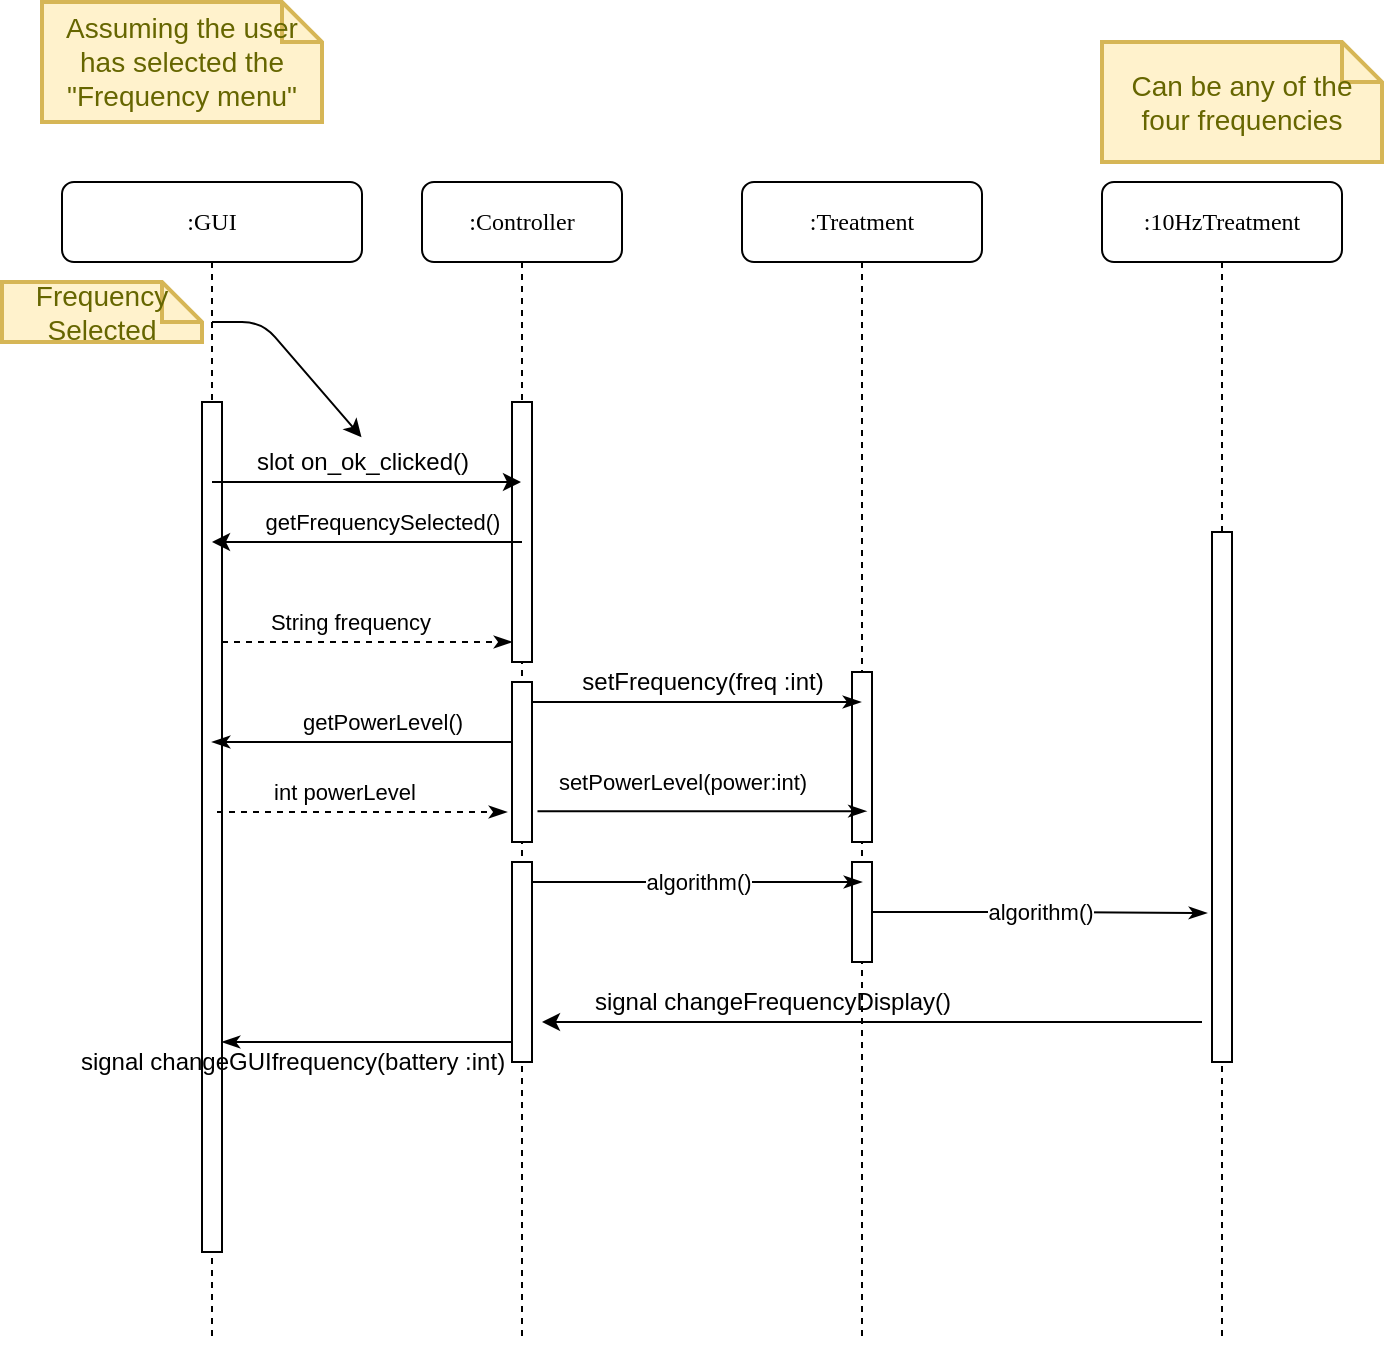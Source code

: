 <mxfile version="14.5.3" type="google"><diagram name="Page-1" id="13e1069c-82ec-6db2-03f1-153e76fe0fe0"><mxGraphModel dx="1185" dy="662" grid="1" gridSize="10" guides="1" tooltips="1" connect="1" arrows="1" fold="1" page="1" pageScale="1" pageWidth="1100" pageHeight="850" background="#ffffff" math="0" shadow="0"><root><mxCell id="0"/><mxCell id="1" parent="0"/><mxCell id="y47bzHe8MJlKIVJxcS2x-17" value=":Controller" style="shape=umlLifeline;perimeter=lifelinePerimeter;whiteSpace=wrap;html=1;container=1;collapsible=0;recursiveResize=0;outlineConnect=0;rounded=1;shadow=0;comic=0;labelBackgroundColor=none;strokeWidth=1;fontFamily=Verdana;fontSize=12;align=center;" parent="1" vertex="1"><mxGeometry x="240" y="110" width="100" height="580" as="geometry"/></mxCell><mxCell id="y47bzHe8MJlKIVJxcS2x-18" value="" style="html=1;points=[];perimeter=orthogonalPerimeter;rounded=0;shadow=0;comic=0;labelBackgroundColor=none;strokeWidth=1;fontFamily=Verdana;fontSize=12;align=center;" parent="y47bzHe8MJlKIVJxcS2x-17" vertex="1"><mxGeometry x="45" y="110" width="10" height="130" as="geometry"/></mxCell><mxCell id="WRyeIznvAVtNhi776p7y-14" value="" style="html=1;points=[];perimeter=orthogonalPerimeter;rounded=0;shadow=0;comic=0;labelBackgroundColor=none;strokeWidth=1;fontFamily=Verdana;fontSize=12;align=center;" parent="y47bzHe8MJlKIVJxcS2x-17" vertex="1"><mxGeometry x="45" y="340" width="10" height="100" as="geometry"/></mxCell><mxCell id="WpoEYc2mfiYysglD36iI-4" value="" style="html=1;points=[];perimeter=orthogonalPerimeter;rounded=0;shadow=0;comic=0;labelBackgroundColor=none;strokeWidth=1;fontFamily=Verdana;fontSize=12;align=center;" vertex="1" parent="y47bzHe8MJlKIVJxcS2x-17"><mxGeometry x="45" y="250" width="10" height="80" as="geometry"/></mxCell><mxCell id="y47bzHe8MJlKIVJxcS2x-19" value=":10HzTreatment" style="shape=umlLifeline;perimeter=lifelinePerimeter;whiteSpace=wrap;html=1;container=1;collapsible=0;recursiveResize=0;outlineConnect=0;rounded=1;shadow=0;comic=0;labelBackgroundColor=none;strokeWidth=1;fontFamily=Verdana;fontSize=12;align=center;" parent="1" vertex="1"><mxGeometry x="580" y="110" width="120" height="580" as="geometry"/></mxCell><mxCell id="y47bzHe8MJlKIVJxcS2x-20" value="" style="html=1;points=[];perimeter=orthogonalPerimeter;rounded=0;shadow=0;comic=0;labelBackgroundColor=none;strokeWidth=1;fontFamily=Verdana;fontSize=12;align=center;" parent="y47bzHe8MJlKIVJxcS2x-19" vertex="1"><mxGeometry x="55" y="175" width="10" height="265" as="geometry"/></mxCell><mxCell id="y47bzHe8MJlKIVJxcS2x-21" value=":Treatment" style="shape=umlLifeline;perimeter=lifelinePerimeter;whiteSpace=wrap;html=1;container=1;collapsible=0;recursiveResize=0;outlineConnect=0;rounded=1;shadow=0;comic=0;labelBackgroundColor=none;strokeWidth=1;fontFamily=Verdana;fontSize=12;align=center;" parent="1" vertex="1"><mxGeometry x="400" y="110" width="120" height="580" as="geometry"/></mxCell><mxCell id="y47bzHe8MJlKIVJxcS2x-22" value="" style="html=1;points=[];perimeter=orthogonalPerimeter;rounded=0;shadow=0;comic=0;labelBackgroundColor=none;strokeWidth=1;fontFamily=Verdana;fontSize=12;align=center;" parent="y47bzHe8MJlKIVJxcS2x-21" vertex="1"><mxGeometry x="55" y="245" width="10" height="85" as="geometry"/></mxCell><mxCell id="WpoEYc2mfiYysglD36iI-11" value="" style="html=1;points=[];perimeter=orthogonalPerimeter;rounded=0;shadow=0;comic=0;labelBackgroundColor=none;strokeWidth=1;fontFamily=Verdana;fontSize=12;align=center;" vertex="1" parent="y47bzHe8MJlKIVJxcS2x-21"><mxGeometry x="55" y="340" width="10" height="50" as="geometry"/></mxCell><mxCell id="y47bzHe8MJlKIVJxcS2x-23" value=":GUI" style="shape=umlLifeline;perimeter=lifelinePerimeter;whiteSpace=wrap;html=1;container=1;collapsible=0;recursiveResize=0;outlineConnect=0;rounded=1;shadow=0;comic=0;labelBackgroundColor=none;strokeWidth=1;fontFamily=Verdana;fontSize=12;align=center;" parent="1" vertex="1"><mxGeometry x="60" y="110" width="150" height="580" as="geometry"/></mxCell><mxCell id="y47bzHe8MJlKIVJxcS2x-24" value="" style="html=1;points=[];perimeter=orthogonalPerimeter;rounded=0;shadow=0;comic=0;labelBackgroundColor=none;strokeWidth=1;fontFamily=Verdana;fontSize=12;align=center;" parent="y47bzHe8MJlKIVJxcS2x-23" vertex="1"><mxGeometry x="70" y="110" width="10" height="425" as="geometry"/></mxCell><mxCell id="y47bzHe8MJlKIVJxcS2x-25" value="Assuming the user has selected the &quot;Frequency menu&quot;" style="shape=note;strokeWidth=2;fontSize=14;size=20;whiteSpace=wrap;html=1;fillColor=#fff2cc;strokeColor=#d6b656;fontColor=#666600;" parent="1" vertex="1"><mxGeometry x="50" y="20" width="140" height="60" as="geometry"/></mxCell><mxCell id="WRyeIznvAVtNhi776p7y-2" value="slot on_ok_clicked()" style="text;html=1;align=center;verticalAlign=middle;resizable=0;points=[];autosize=1;" parent="1" vertex="1"><mxGeometry x="150" y="240" width="120" height="20" as="geometry"/></mxCell><mxCell id="WRyeIznvAVtNhi776p7y-3" value="" style="endArrow=classic;html=1;" parent="1" source="y47bzHe8MJlKIVJxcS2x-23" target="y47bzHe8MJlKIVJxcS2x-17" edge="1"><mxGeometry width="50" height="50" relative="1" as="geometry"><mxPoint x="140" y="280" as="sourcePoint"/><mxPoint x="190" y="230" as="targetPoint"/><Array as="points"><mxPoint x="230" y="260"/></Array></mxGeometry></mxCell><mxCell id="WRyeIznvAVtNhi776p7y-4" value="" style="endArrow=classic;html=1;entryX=0.498;entryY=-0.119;entryDx=0;entryDy=0;entryPerimeter=0;" parent="1" source="y47bzHe8MJlKIVJxcS2x-23" target="WRyeIznvAVtNhi776p7y-2" edge="1"><mxGeometry width="50" height="50" relative="1" as="geometry"><mxPoint x="80" y="220" as="sourcePoint"/><mxPoint x="130" y="170" as="targetPoint"/><Array as="points"><mxPoint x="160" y="180"/></Array></mxGeometry></mxCell><mxCell id="WRyeIznvAVtNhi776p7y-5" value="Frequency Selected" style="shape=note;strokeWidth=2;fontSize=14;size=20;whiteSpace=wrap;html=1;fillColor=#fff2cc;strokeColor=#d6b656;fontColor=#666600;" parent="1" vertex="1"><mxGeometry x="30" y="160" width="100" height="30" as="geometry"/></mxCell><mxCell id="WRyeIznvAVtNhi776p7y-7" value="" style="endArrow=classic;html=1;" parent="1" target="y47bzHe8MJlKIVJxcS2x-23" edge="1"><mxGeometry width="50" height="50" relative="1" as="geometry"><mxPoint x="290" y="290" as="sourcePoint"/><mxPoint x="440" y="290" as="targetPoint"/></mxGeometry></mxCell><mxCell id="WpoEYc2mfiYysglD36iI-1" value="getFrequencySelected()" style="edgeLabel;html=1;align=center;verticalAlign=middle;resizable=0;points=[];" vertex="1" connectable="0" parent="WRyeIznvAVtNhi776p7y-7"><mxGeometry x="-0.241" y="-3" relative="1" as="geometry"><mxPoint x="-11.14" y="-7" as="offset"/></mxGeometry></mxCell><mxCell id="WRyeIznvAVtNhi776p7y-8" value="Can be any of the four frequencies" style="shape=note;strokeWidth=2;fontSize=14;size=20;whiteSpace=wrap;html=1;fillColor=#fff2cc;strokeColor=#d6b656;fontColor=#666600;" parent="1" vertex="1"><mxGeometry x="580" y="40" width="140" height="60" as="geometry"/></mxCell><mxCell id="WRyeIznvAVtNhi776p7y-13" value="setFrequency(freq :int)" style="text;html=1;align=center;verticalAlign=middle;resizable=0;points=[];autosize=1;" parent="1" vertex="1"><mxGeometry x="310" y="350" width="140" height="20" as="geometry"/></mxCell><mxCell id="WRyeIznvAVtNhi776p7y-15" value="" style="endArrow=classic;html=1;" parent="1" edge="1"><mxGeometry width="50" height="50" relative="1" as="geometry"><mxPoint x="630" y="530" as="sourcePoint"/><mxPoint x="300" y="530" as="targetPoint"/></mxGeometry></mxCell><mxCell id="WRyeIznvAVtNhi776p7y-17" value="signal changeFrequencyDisplay()" style="text;html=1;align=center;verticalAlign=middle;resizable=0;points=[];autosize=1;" parent="1" vertex="1"><mxGeometry x="320" y="510" width="190" height="20" as="geometry"/></mxCell><mxCell id="WRyeIznvAVtNhi776p7y-18" value="signal changeGUIfrequency(battery :int)" style="text;html=1;align=center;verticalAlign=middle;resizable=0;points=[];autosize=1;" parent="1" vertex="1"><mxGeometry x="60" y="540" width="230" height="20" as="geometry"/></mxCell><mxCell id="WpoEYc2mfiYysglD36iI-2" value="" style="endArrow=classicThin;dashed=1;html=1;endFill=1;" edge="1" parent="1" source="y47bzHe8MJlKIVJxcS2x-24" target="y47bzHe8MJlKIVJxcS2x-18"><mxGeometry width="50" height="50" relative="1" as="geometry"><mxPoint x="390" y="370" as="sourcePoint"/><mxPoint x="290" y="320" as="targetPoint"/><Array as="points"><mxPoint x="210" y="340"/></Array></mxGeometry></mxCell><mxCell id="WpoEYc2mfiYysglD36iI-3" value="String frequency" style="edgeLabel;html=1;align=center;verticalAlign=middle;resizable=0;points=[];" vertex="1" connectable="0" parent="WpoEYc2mfiYysglD36iI-2"><mxGeometry x="-0.236" y="1" relative="1" as="geometry"><mxPoint x="7.86" y="-9" as="offset"/></mxGeometry></mxCell><mxCell id="WpoEYc2mfiYysglD36iI-5" style="edgeStyle=orthogonalEdgeStyle;rounded=0;orthogonalLoop=1;jettySize=auto;html=1;endArrow=classicThin;endFill=1;" edge="1" parent="1" source="WpoEYc2mfiYysglD36iI-4" target="y47bzHe8MJlKIVJxcS2x-21"><mxGeometry relative="1" as="geometry"><Array as="points"><mxPoint x="390" y="370"/><mxPoint x="390" y="370"/></Array></mxGeometry></mxCell><mxCell id="WpoEYc2mfiYysglD36iI-6" value="getPowerLevel()" style="edgeStyle=orthogonalEdgeStyle;rounded=0;orthogonalLoop=1;jettySize=auto;html=1;endArrow=classicThin;endFill=1;" edge="1" parent="1" source="WpoEYc2mfiYysglD36iI-4" target="y47bzHe8MJlKIVJxcS2x-23"><mxGeometry x="-0.135" y="-10" relative="1" as="geometry"><Array as="points"><mxPoint x="250" y="390"/><mxPoint x="250" y="390"/></Array><mxPoint as="offset"/></mxGeometry></mxCell><mxCell id="WpoEYc2mfiYysglD36iI-7" value="" style="endArrow=classicThin;dashed=1;html=1;endFill=1;" edge="1" parent="1"><mxGeometry width="50" height="50" relative="1" as="geometry"><mxPoint x="137.5" y="425.0" as="sourcePoint"/><mxPoint x="282.5" y="425.0" as="targetPoint"/><Array as="points"><mxPoint x="207.5" y="425"/></Array></mxGeometry></mxCell><mxCell id="WpoEYc2mfiYysglD36iI-8" value="int powerLevel" style="edgeLabel;html=1;align=center;verticalAlign=middle;resizable=0;points=[];" vertex="1" connectable="0" parent="WpoEYc2mfiYysglD36iI-7"><mxGeometry x="-0.236" y="1" relative="1" as="geometry"><mxPoint x="7.86" y="-9" as="offset"/></mxGeometry></mxCell><mxCell id="WpoEYc2mfiYysglD36iI-9" value="setPowerLevel(power:int)" style="edgeStyle=orthogonalEdgeStyle;rounded=0;orthogonalLoop=1;jettySize=auto;html=1;endArrow=classicThin;endFill=1;" edge="1" parent="1"><mxGeometry x="-0.122" y="15" relative="1" as="geometry"><mxPoint x="297.75" y="424.58" as="sourcePoint"/><mxPoint x="462.25" y="424.58" as="targetPoint"/><Array as="points"><mxPoint x="392.75" y="424.58"/><mxPoint x="392.75" y="424.58"/></Array><mxPoint as="offset"/></mxGeometry></mxCell><mxCell id="WpoEYc2mfiYysglD36iI-12" value="algorithm()" style="edgeStyle=orthogonalEdgeStyle;rounded=0;orthogonalLoop=1;jettySize=auto;html=1;endArrow=classicThin;endFill=1;" edge="1" parent="1" source="WRyeIznvAVtNhi776p7y-14"><mxGeometry relative="1" as="geometry"><mxPoint x="460" y="460" as="targetPoint"/><Array as="points"><mxPoint x="370" y="460"/><mxPoint x="370" y="460"/></Array></mxGeometry></mxCell><mxCell id="WpoEYc2mfiYysglD36iI-13" value="algorithm()" style="edgeStyle=orthogonalEdgeStyle;rounded=0;orthogonalLoop=1;jettySize=auto;html=1;entryX=-0.25;entryY=0.719;entryDx=0;entryDy=0;entryPerimeter=0;endArrow=classicThin;endFill=1;" edge="1" parent="1" source="WpoEYc2mfiYysglD36iI-11" target="y47bzHe8MJlKIVJxcS2x-20"><mxGeometry relative="1" as="geometry"/></mxCell><mxCell id="WpoEYc2mfiYysglD36iI-14" style="edgeStyle=orthogonalEdgeStyle;rounded=0;orthogonalLoop=1;jettySize=auto;html=1;endArrow=classicThin;endFill=1;" edge="1" parent="1" source="WRyeIznvAVtNhi776p7y-14"><mxGeometry relative="1" as="geometry"><mxPoint x="140" y="540" as="targetPoint"/><Array as="points"><mxPoint x="140" y="540"/></Array></mxGeometry></mxCell></root></mxGraphModel></diagram></mxfile>